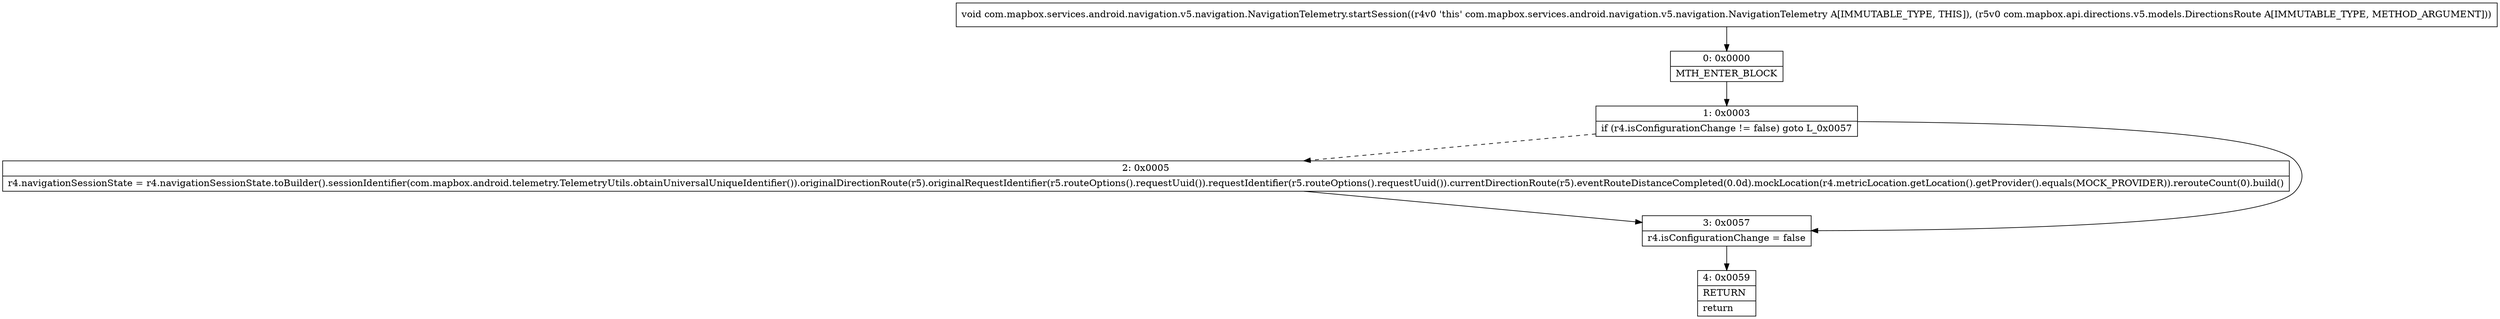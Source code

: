 digraph "CFG forcom.mapbox.services.android.navigation.v5.navigation.NavigationTelemetry.startSession(Lcom\/mapbox\/api\/directions\/v5\/models\/DirectionsRoute;)V" {
Node_0 [shape=record,label="{0\:\ 0x0000|MTH_ENTER_BLOCK\l}"];
Node_1 [shape=record,label="{1\:\ 0x0003|if (r4.isConfigurationChange != false) goto L_0x0057\l}"];
Node_2 [shape=record,label="{2\:\ 0x0005|r4.navigationSessionState = r4.navigationSessionState.toBuilder().sessionIdentifier(com.mapbox.android.telemetry.TelemetryUtils.obtainUniversalUniqueIdentifier()).originalDirectionRoute(r5).originalRequestIdentifier(r5.routeOptions().requestUuid()).requestIdentifier(r5.routeOptions().requestUuid()).currentDirectionRoute(r5).eventRouteDistanceCompleted(0.0d).mockLocation(r4.metricLocation.getLocation().getProvider().equals(MOCK_PROVIDER)).rerouteCount(0).build()\l}"];
Node_3 [shape=record,label="{3\:\ 0x0057|r4.isConfigurationChange = false\l}"];
Node_4 [shape=record,label="{4\:\ 0x0059|RETURN\l|return\l}"];
MethodNode[shape=record,label="{void com.mapbox.services.android.navigation.v5.navigation.NavigationTelemetry.startSession((r4v0 'this' com.mapbox.services.android.navigation.v5.navigation.NavigationTelemetry A[IMMUTABLE_TYPE, THIS]), (r5v0 com.mapbox.api.directions.v5.models.DirectionsRoute A[IMMUTABLE_TYPE, METHOD_ARGUMENT])) }"];
MethodNode -> Node_0;
Node_0 -> Node_1;
Node_1 -> Node_2[style=dashed];
Node_1 -> Node_3;
Node_2 -> Node_3;
Node_3 -> Node_4;
}

